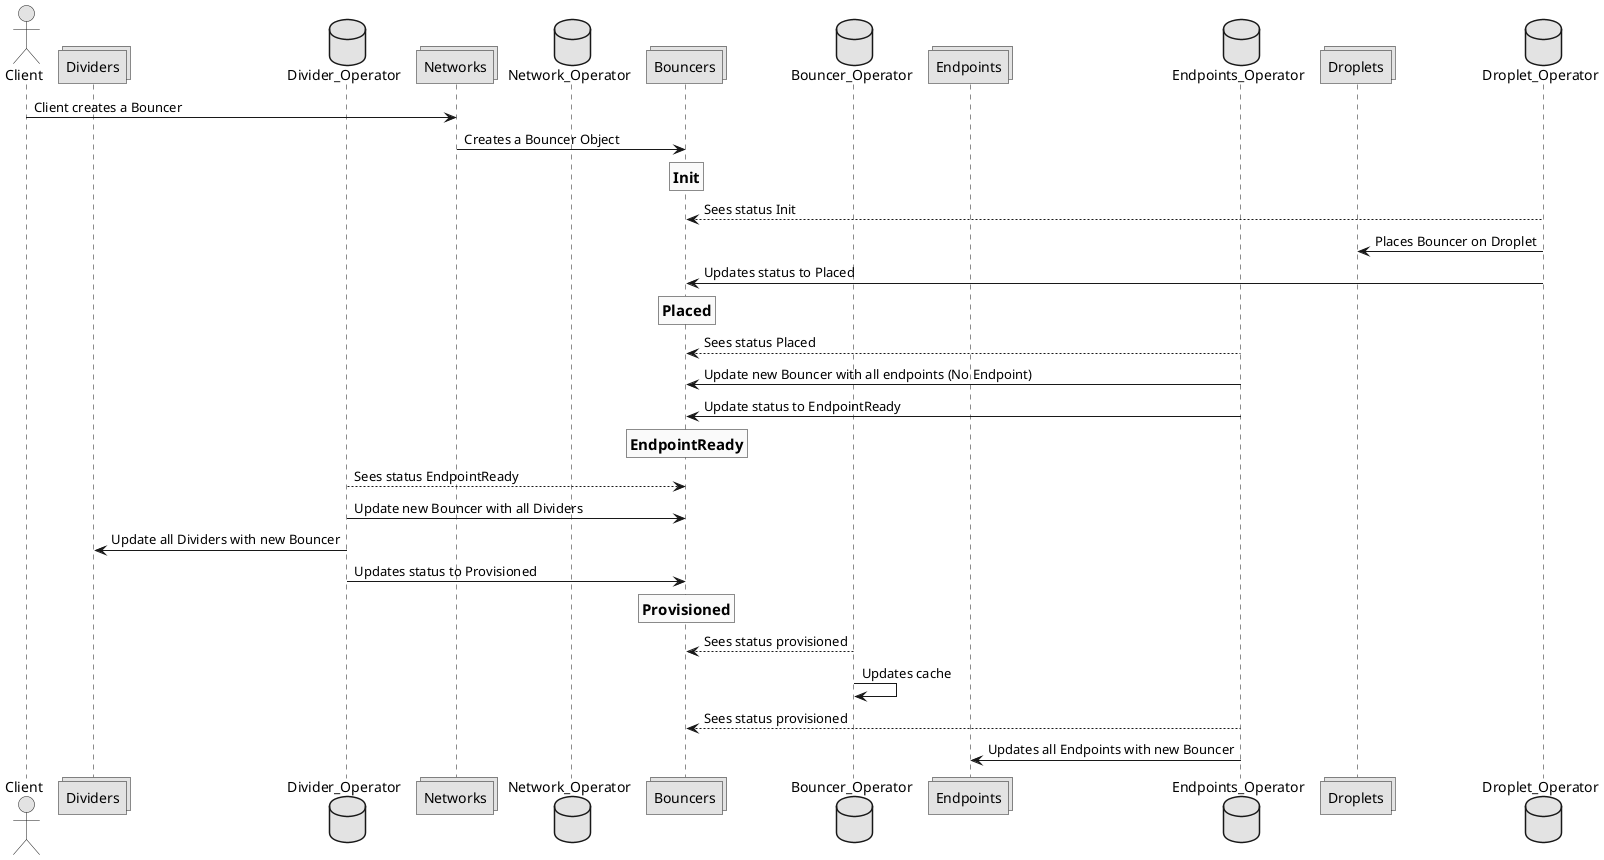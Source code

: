 @startuml

skinparam monochrome true

actor Client
collections Dividers
database Divider_Operator
collections Networks
database Network_Operator
collections Bouncers
database Bouncer_Operator
collections Endpoints
database Endpoints_Operator
collections Droplets
database Droplet_Operator

Client -> Networks: Client creates a Bouncer
Networks -> Bouncers: Creates a Bouncer Object
rnote over Bouncers: ==Init
Droplet_Operator --> Bouncers: Sees status Init
Droplet_Operator -> Droplets: Places Bouncer on Droplet
Droplet_Operator -> Bouncers: Updates status to Placed
rnote over Bouncers: ==Placed
Endpoints_Operator --> Bouncers: Sees status Placed
Endpoints_Operator -> Bouncers: Update new Bouncer with all endpoints (No Endpoint)
Endpoints_Operator -> Bouncers: Update status to EndpointReady
rnote over Bouncers: ==EndpointReady
Divider_Operator --> Bouncers: Sees status EndpointReady
Divider_Operator -> Bouncers: Update new Bouncer with all Dividers
Divider_Operator -> Dividers: Update all Dividers with new Bouncer
Divider_Operator -> Bouncers: Updates status to Provisioned
rnote over Bouncers: ==Provisioned
Bouncer_Operator --> Bouncers: Sees status provisioned
Bouncer_Operator -> Bouncer_Operator: Updates cache
Endpoints_Operator --> Bouncers: Sees status provisioned
Endpoints_Operator -> Endpoints: Updates all Endpoints with new Bouncer

@enduml
